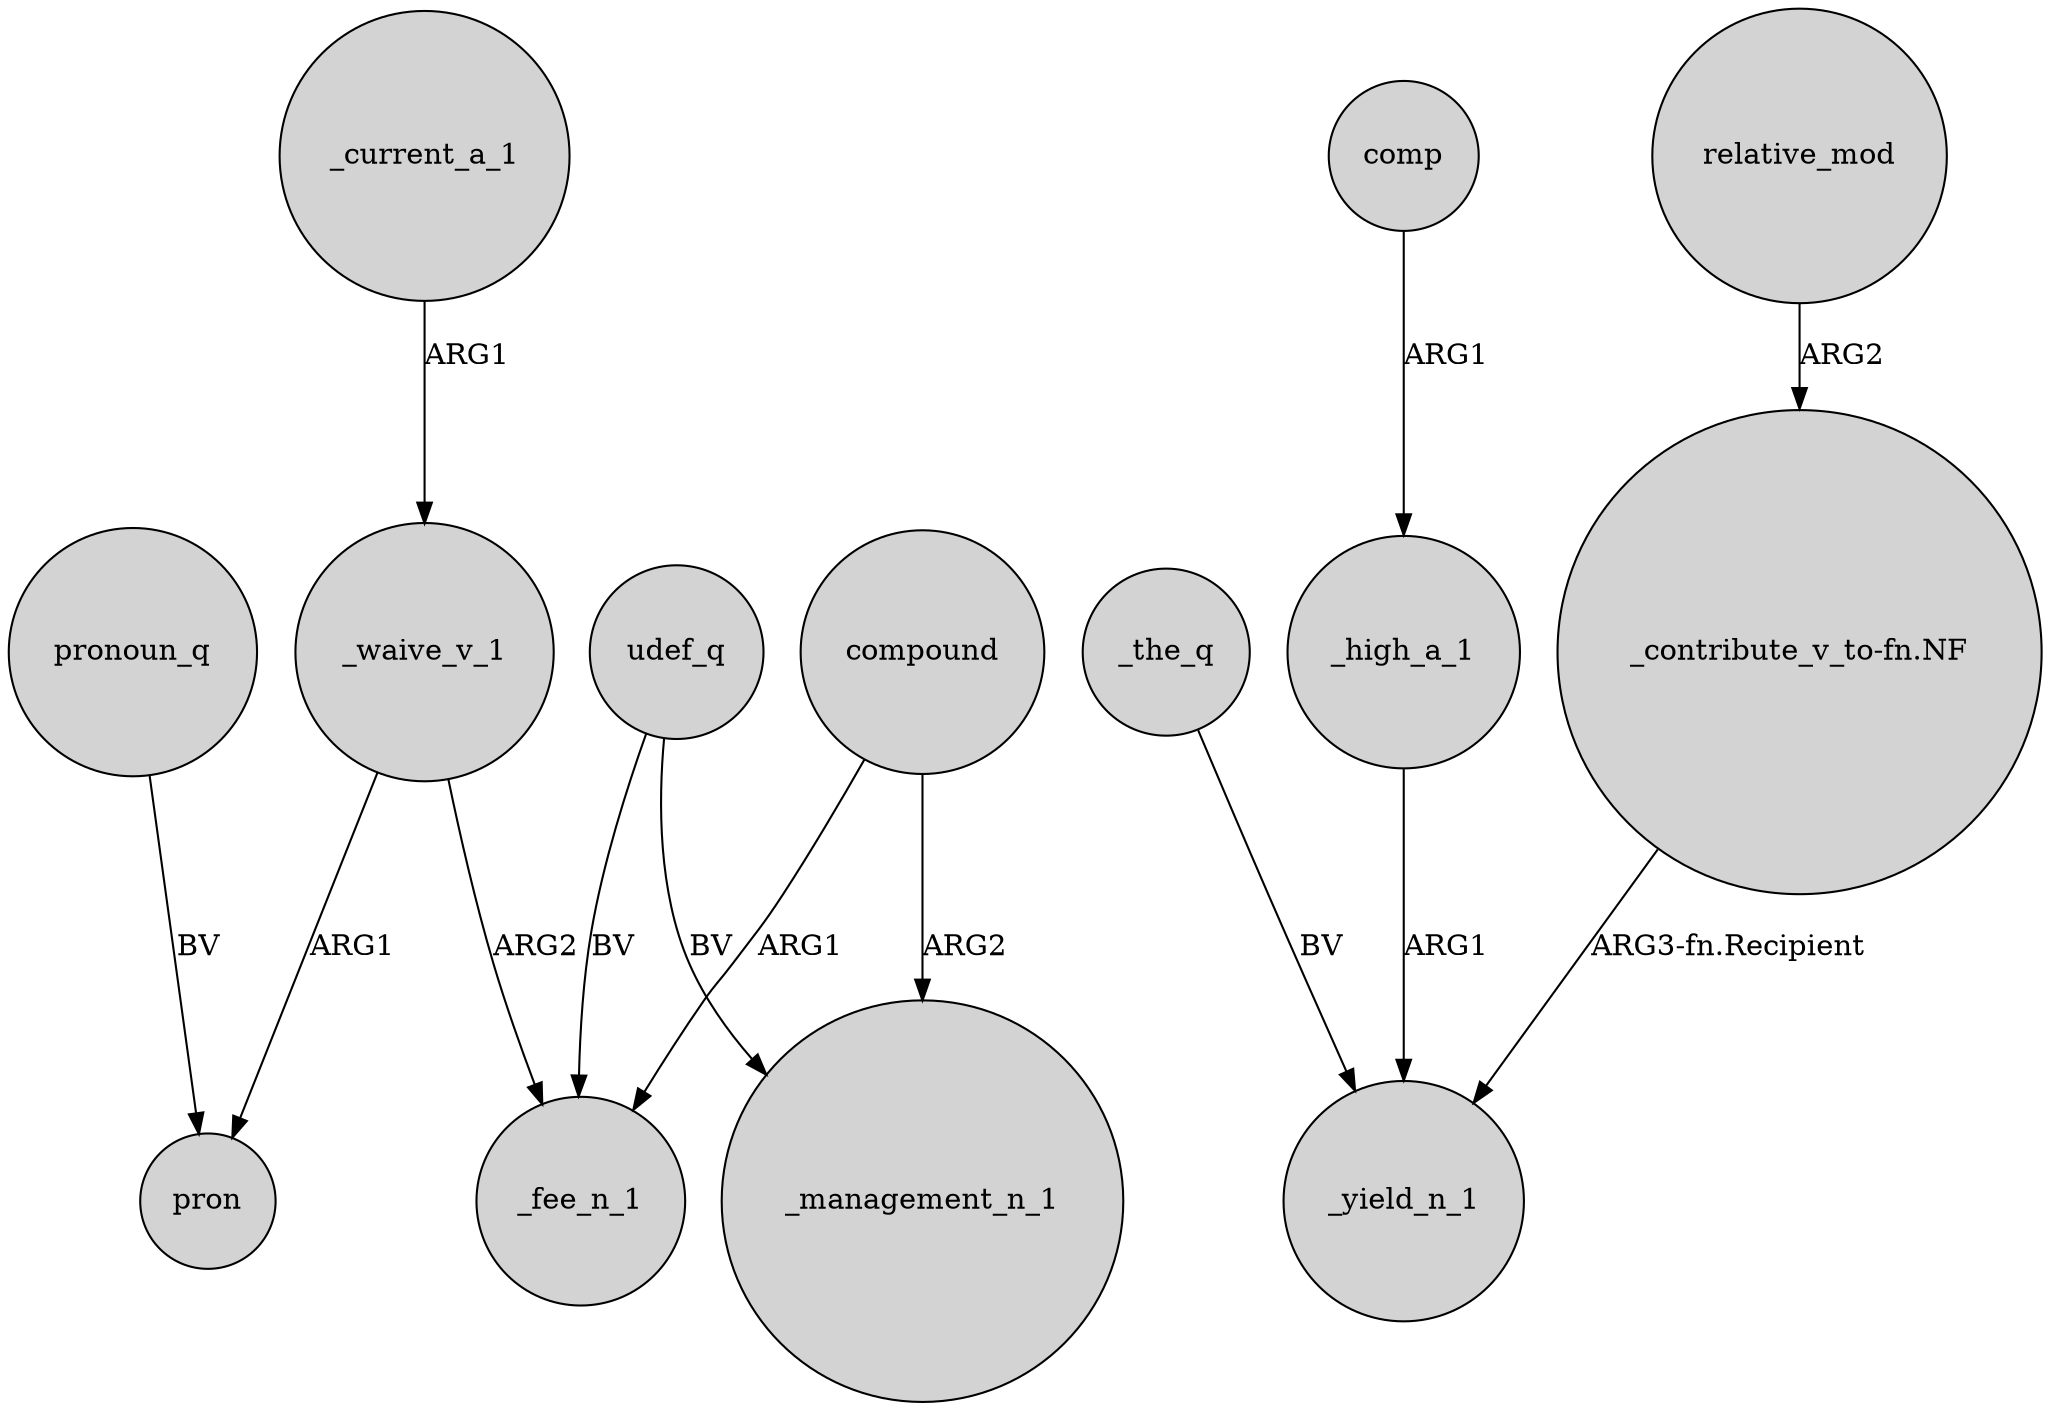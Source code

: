 digraph {
	node [shape=circle style=filled]
	_waive_v_1 -> _fee_n_1 [label=ARG2]
	_the_q -> _yield_n_1 [label=BV]
	compound -> _management_n_1 [label=ARG2]
	comp -> _high_a_1 [label=ARG1]
	udef_q -> _fee_n_1 [label=BV]
	udef_q -> _management_n_1 [label=BV]
	relative_mod -> "_contribute_v_to-fn.NF" [label=ARG2]
	_current_a_1 -> _waive_v_1 [label=ARG1]
	_waive_v_1 -> pron [label=ARG1]
	compound -> _fee_n_1 [label=ARG1]
	_high_a_1 -> _yield_n_1 [label=ARG1]
	"_contribute_v_to-fn.NF" -> _yield_n_1 [label="ARG3-fn.Recipient"]
	pronoun_q -> pron [label=BV]
}
